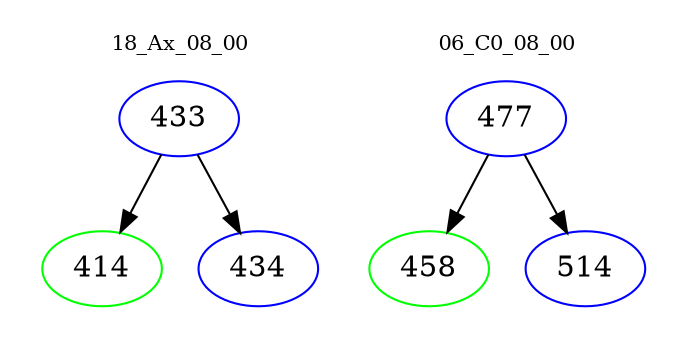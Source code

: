 digraph{
subgraph cluster_0 {
color = white
label = "18_Ax_08_00";
fontsize=10;
T0_433 [label="433", color="blue"]
T0_433 -> T0_414 [color="black"]
T0_414 [label="414", color="green"]
T0_433 -> T0_434 [color="black"]
T0_434 [label="434", color="blue"]
}
subgraph cluster_1 {
color = white
label = "06_C0_08_00";
fontsize=10;
T1_477 [label="477", color="blue"]
T1_477 -> T1_458 [color="black"]
T1_458 [label="458", color="green"]
T1_477 -> T1_514 [color="black"]
T1_514 [label="514", color="blue"]
}
}
